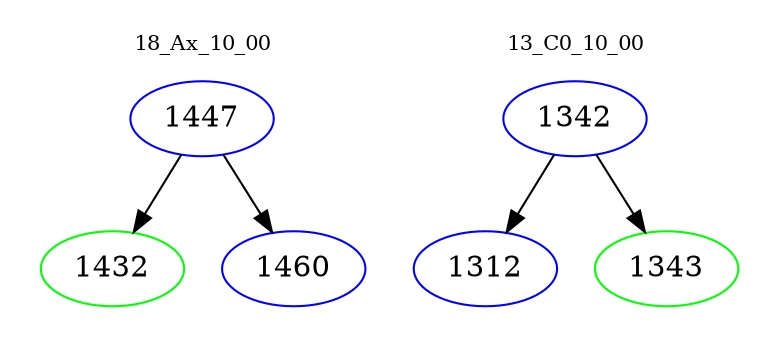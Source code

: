 digraph{
subgraph cluster_0 {
color = white
label = "18_Ax_10_00";
fontsize=10;
T0_1447 [label="1447", color="blue"]
T0_1447 -> T0_1432 [color="black"]
T0_1432 [label="1432", color="green"]
T0_1447 -> T0_1460 [color="black"]
T0_1460 [label="1460", color="blue"]
}
subgraph cluster_1 {
color = white
label = "13_C0_10_00";
fontsize=10;
T1_1342 [label="1342", color="blue"]
T1_1342 -> T1_1312 [color="black"]
T1_1312 [label="1312", color="blue"]
T1_1342 -> T1_1343 [color="black"]
T1_1343 [label="1343", color="green"]
}
}

